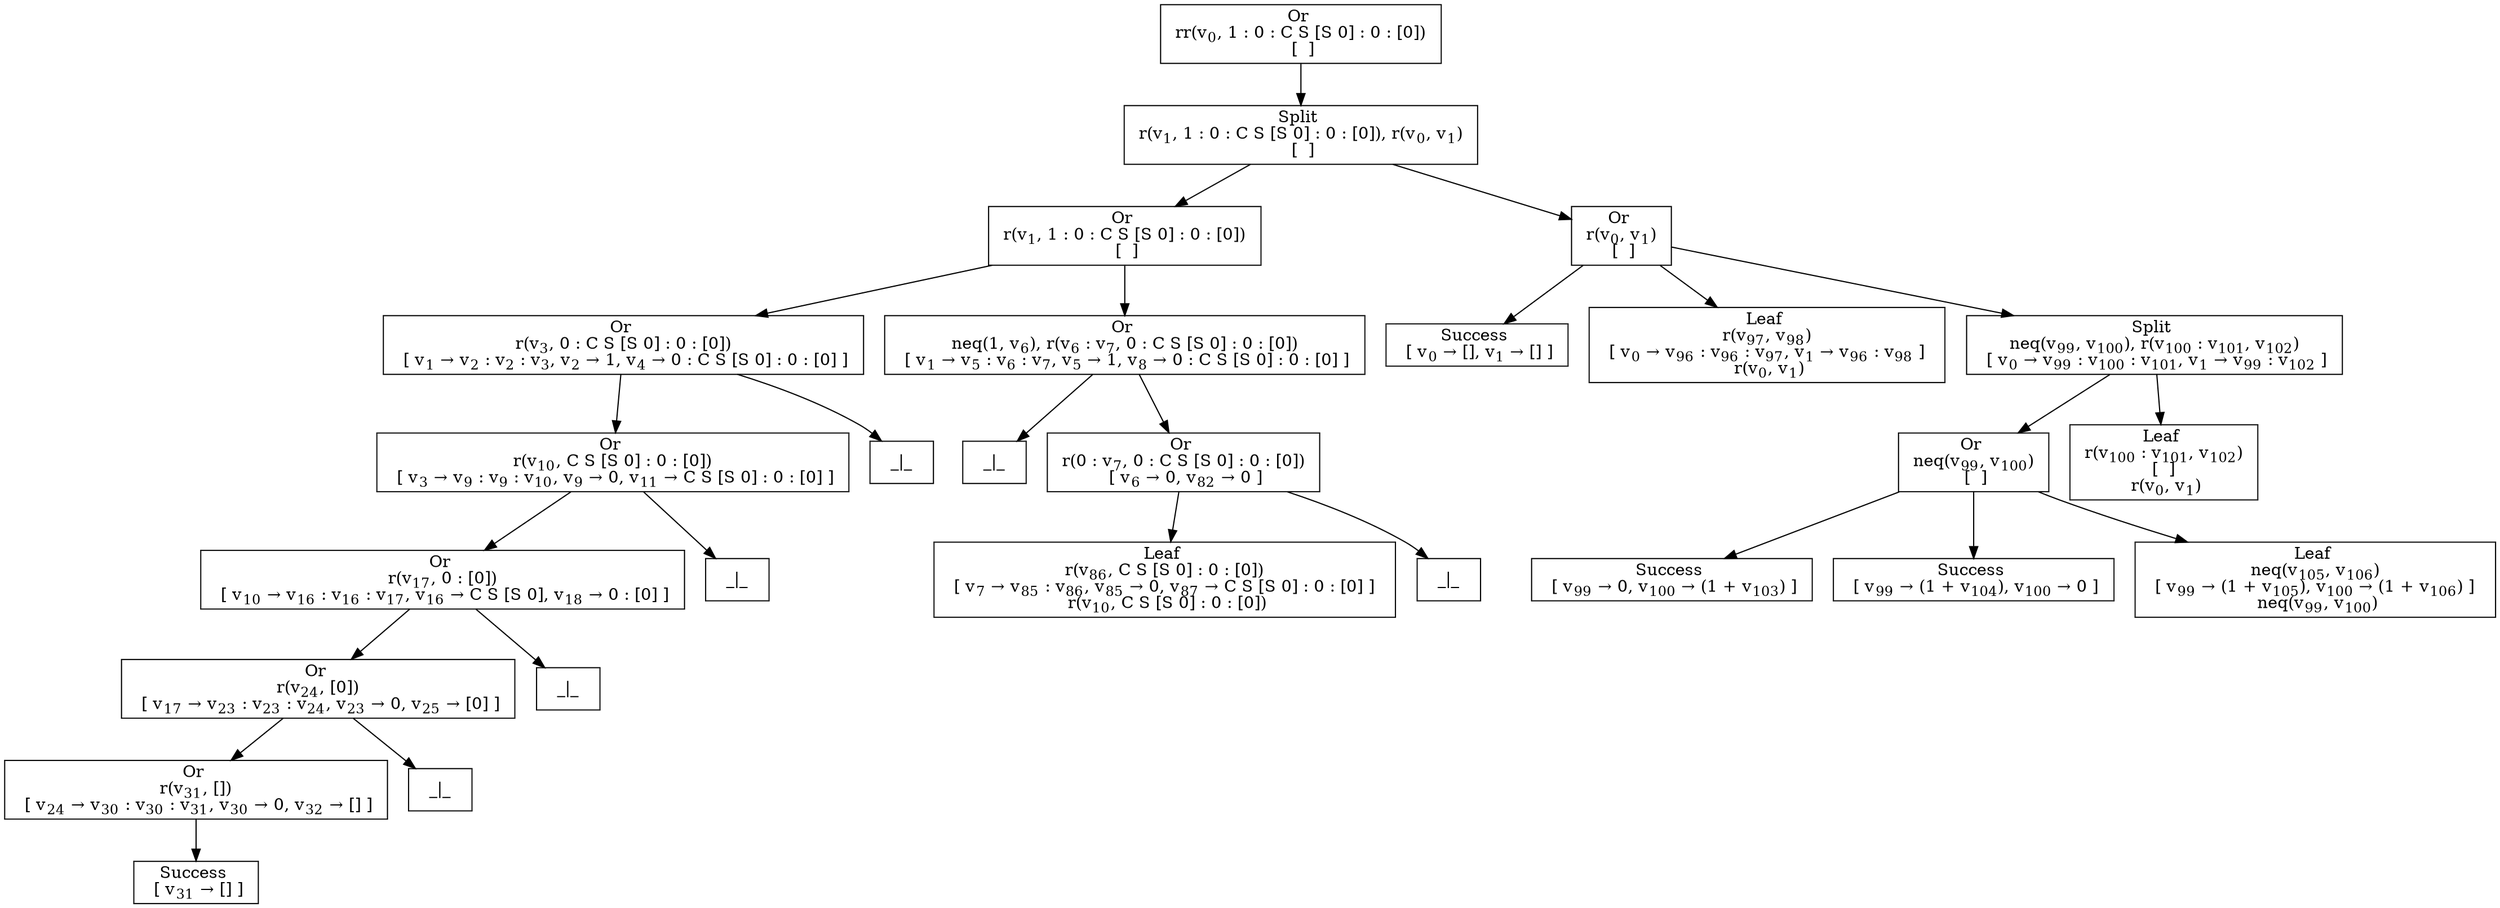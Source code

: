 digraph {
    graph [rankdir=TB
          ,bgcolor=transparent];
    node [shape=box
         ,fillcolor=white
         ,style=filled];
    0 [label=<Or <BR/> rr(v<SUB>0</SUB>, 1 : 0 : C S [S 0] : 0 : [0]) <BR/>  [  ] >];
    1 [label=<Split <BR/> r(v<SUB>1</SUB>, 1 : 0 : C S [S 0] : 0 : [0]), r(v<SUB>0</SUB>, v<SUB>1</SUB>) <BR/>  [  ] >];
    2 [label=<Or <BR/> r(v<SUB>1</SUB>, 1 : 0 : C S [S 0] : 0 : [0]) <BR/>  [  ] >];
    3 [label=<Or <BR/> r(v<SUB>0</SUB>, v<SUB>1</SUB>) <BR/>  [  ] >];
    4 [label=<Or <BR/> r(v<SUB>3</SUB>, 0 : C S [S 0] : 0 : [0]) <BR/>  [ v<SUB>1</SUB> &rarr; v<SUB>2</SUB> : v<SUB>2</SUB> : v<SUB>3</SUB>, v<SUB>2</SUB> &rarr; 1, v<SUB>4</SUB> &rarr; 0 : C S [S 0] : 0 : [0] ] >];
    5 [label=<Or <BR/> neq(1, v<SUB>6</SUB>), r(v<SUB>6</SUB> : v<SUB>7</SUB>, 0 : C S [S 0] : 0 : [0]) <BR/>  [ v<SUB>1</SUB> &rarr; v<SUB>5</SUB> : v<SUB>6</SUB> : v<SUB>7</SUB>, v<SUB>5</SUB> &rarr; 1, v<SUB>8</SUB> &rarr; 0 : C S [S 0] : 0 : [0] ] >];
    6 [label=<Or <BR/> r(v<SUB>10</SUB>, C S [S 0] : 0 : [0]) <BR/>  [ v<SUB>3</SUB> &rarr; v<SUB>9</SUB> : v<SUB>9</SUB> : v<SUB>10</SUB>, v<SUB>9</SUB> &rarr; 0, v<SUB>11</SUB> &rarr; C S [S 0] : 0 : [0] ] >];
    7 [label=<_|_>];
    8 [label=<Or <BR/> r(v<SUB>17</SUB>, 0 : [0]) <BR/>  [ v<SUB>10</SUB> &rarr; v<SUB>16</SUB> : v<SUB>16</SUB> : v<SUB>17</SUB>, v<SUB>16</SUB> &rarr; C S [S 0], v<SUB>18</SUB> &rarr; 0 : [0] ] >];
    9 [label=<_|_>];
    10 [label=<Or <BR/> r(v<SUB>24</SUB>, [0]) <BR/>  [ v<SUB>17</SUB> &rarr; v<SUB>23</SUB> : v<SUB>23</SUB> : v<SUB>24</SUB>, v<SUB>23</SUB> &rarr; 0, v<SUB>25</SUB> &rarr; [0] ] >];
    11 [label=<_|_>];
    12 [label=<Or <BR/> r(v<SUB>31</SUB>, []) <BR/>  [ v<SUB>24</SUB> &rarr; v<SUB>30</SUB> : v<SUB>30</SUB> : v<SUB>31</SUB>, v<SUB>30</SUB> &rarr; 0, v<SUB>32</SUB> &rarr; [] ] >];
    13 [label=<_|_>];
    14 [label=<Success <BR/>  [ v<SUB>31</SUB> &rarr; [] ] >];
    15 [label=<_|_>];
    16 [label=<Or <BR/> r(0 : v<SUB>7</SUB>, 0 : C S [S 0] : 0 : [0]) <BR/>  [ v<SUB>6</SUB> &rarr; 0, v<SUB>82</SUB> &rarr; 0 ] >];
    17 [label=<Leaf <BR/> r(v<SUB>86</SUB>, C S [S 0] : 0 : [0]) <BR/>  [ v<SUB>7</SUB> &rarr; v<SUB>85</SUB> : v<SUB>86</SUB>, v<SUB>85</SUB> &rarr; 0, v<SUB>87</SUB> &rarr; C S [S 0] : 0 : [0] ]  <BR/> r(v<SUB>10</SUB>, C S [S 0] : 0 : [0])>];
    18 [label=<_|_>];
    19 [label=<Success <BR/>  [ v<SUB>0</SUB> &rarr; [], v<SUB>1</SUB> &rarr; [] ] >];
    20 [label=<Leaf <BR/> r(v<SUB>97</SUB>, v<SUB>98</SUB>) <BR/>  [ v<SUB>0</SUB> &rarr; v<SUB>96</SUB> : v<SUB>96</SUB> : v<SUB>97</SUB>, v<SUB>1</SUB> &rarr; v<SUB>96</SUB> : v<SUB>98</SUB> ]  <BR/> r(v<SUB>0</SUB>, v<SUB>1</SUB>)>];
    21 [label=<Split <BR/> neq(v<SUB>99</SUB>, v<SUB>100</SUB>), r(v<SUB>100</SUB> : v<SUB>101</SUB>, v<SUB>102</SUB>) <BR/>  [ v<SUB>0</SUB> &rarr; v<SUB>99</SUB> : v<SUB>100</SUB> : v<SUB>101</SUB>, v<SUB>1</SUB> &rarr; v<SUB>99</SUB> : v<SUB>102</SUB> ] >];
    22 [label=<Or <BR/> neq(v<SUB>99</SUB>, v<SUB>100</SUB>) <BR/>  [  ] >];
    23 [label=<Leaf <BR/> r(v<SUB>100</SUB> : v<SUB>101</SUB>, v<SUB>102</SUB>) <BR/>  [  ]  <BR/> r(v<SUB>0</SUB>, v<SUB>1</SUB>)>];
    24 [label=<Success <BR/>  [ v<SUB>99</SUB> &rarr; 0, v<SUB>100</SUB> &rarr; (1 + v<SUB>103</SUB>) ] >];
    25 [label=<Success <BR/>  [ v<SUB>99</SUB> &rarr; (1 + v<SUB>104</SUB>), v<SUB>100</SUB> &rarr; 0 ] >];
    26 [label=<Leaf <BR/> neq(v<SUB>105</SUB>, v<SUB>106</SUB>) <BR/>  [ v<SUB>99</SUB> &rarr; (1 + v<SUB>105</SUB>), v<SUB>100</SUB> &rarr; (1 + v<SUB>106</SUB>) ]  <BR/> neq(v<SUB>99</SUB>, v<SUB>100</SUB>)>];
    0 -> 1 [label=""];
    1 -> 2 [label=""];
    1 -> 3 [label=""];
    2 -> 4 [label=""];
    2 -> 5 [label=""];
    3 -> 19 [label=""];
    3 -> 20 [label=""];
    3 -> 21 [label=""];
    4 -> 6 [label=""];
    4 -> 7 [label=""];
    5 -> 15 [label=""];
    5 -> 16 [label=""];
    6 -> 8 [label=""];
    6 -> 9 [label=""];
    8 -> 10 [label=""];
    8 -> 11 [label=""];
    10 -> 12 [label=""];
    10 -> 13 [label=""];
    12 -> 14 [label=""];
    16 -> 17 [label=""];
    16 -> 18 [label=""];
    21 -> 22 [label=""];
    21 -> 23 [label=""];
    22 -> 24 [label=""];
    22 -> 25 [label=""];
    22 -> 26 [label=""];
}